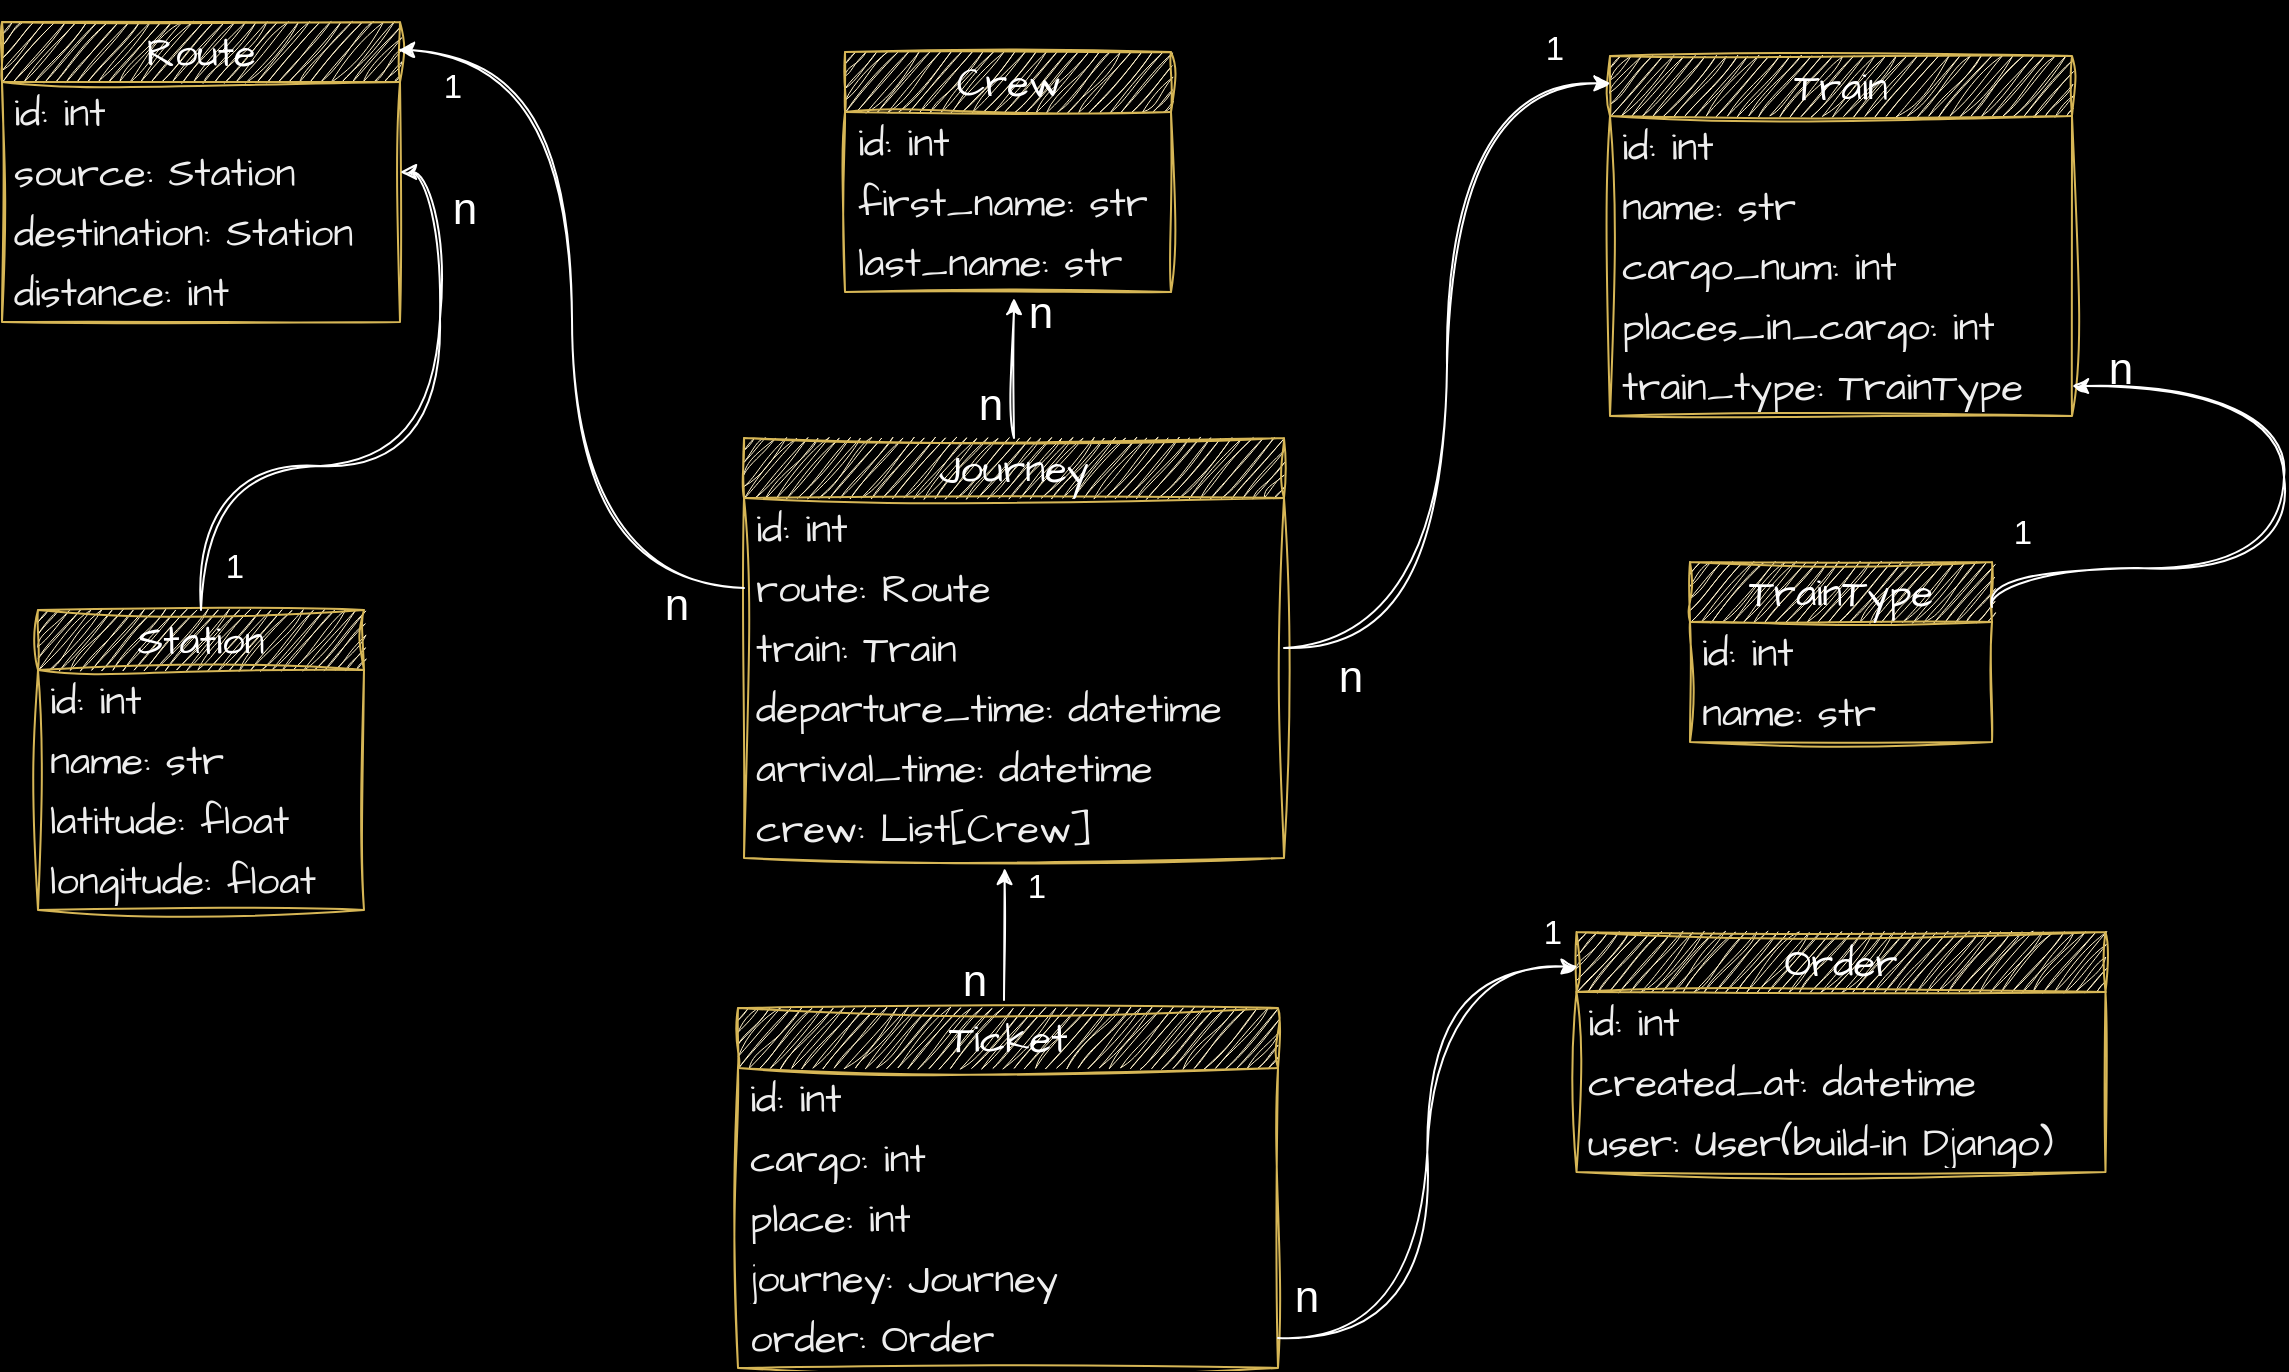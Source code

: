 <mxfile version="22.1.22" type="embed">
  <diagram id="23iRSUPoRavnBvh4doch" name="Page-1">
    <mxGraphModel dx="2022" dy="1147" grid="0" gridSize="10" guides="1" tooltips="1" connect="1" arrows="1" fold="1" page="0" pageScale="1" pageWidth="827" pageHeight="1169" background="#000000" math="0" shadow="0">
      <root>
        <mxCell id="0" />
        <mxCell id="1" parent="0" />
        <mxCell id="3" value="&lt;font color=&quot;#ffffff&quot;&gt;Journey&lt;/font&gt;" style="swimlane;fontStyle=0;childLayout=stackLayout;horizontal=1;startSize=30;horizontalStack=0;resizeParent=1;resizeParentMax=0;resizeLast=0;collapsible=1;marginBottom=0;whiteSpace=wrap;html=1;sketch=1;hachureGap=4;jiggle=2;curveFitting=1;fontFamily=Architects Daughter;fontSource=https%3A%2F%2Ffonts.googleapis.com%2Fcss%3Ffamily%3DArchitects%2BDaughter;fontSize=20;swimlaneFillColor=none;fillColor=#fff2cc;strokeColor=#d6b656;points=[[0,0,0,0,0],[0,0.25,0,0,0],[0,0.5,0,0,0],[0,0.75,0,0,0],[0,1,0,0,0],[0.25,0,0,0,0],[0.25,1,0,0,0],[0.5,0,0,0,0],[0.5,1,0,0,0],[0.75,0,0,0,0],[0.75,1,0,0,0],[1,0,0,0,0],[1,0.25,0,0,0],[1,0.5,0,0,0],[1,0.75,0,0,0],[1,1,0,0,0]];" parent="1" vertex="1">
          <mxGeometry x="190" y="-33" width="270" height="210" as="geometry" />
        </mxCell>
        <mxCell id="5" value="id: int" style="text;strokeColor=none;fillColor=none;align=left;verticalAlign=middle;spacingLeft=4;spacingRight=4;overflow=hidden;points=[[0,0.5],[1,0.5]];portConstraint=eastwest;rotatable=0;whiteSpace=wrap;html=1;fontSize=20;fontFamily=Architects Daughter;fontColor=#EEEEEE;" parent="3" vertex="1">
          <mxGeometry y="30" width="270" height="30" as="geometry" />
        </mxCell>
        <mxCell id="6" value="route: Route" style="text;strokeColor=none;fillColor=none;align=left;verticalAlign=middle;spacingLeft=4;spacingRight=4;overflow=hidden;points=[[0,0.5],[1,0.5]];portConstraint=eastwest;rotatable=0;whiteSpace=wrap;html=1;fontSize=20;fontFamily=Architects Daughter;fontColor=#EEEEEE;" parent="3" vertex="1">
          <mxGeometry y="60" width="270" height="30" as="geometry" />
        </mxCell>
        <mxCell id="7" value="train: Train" style="text;strokeColor=none;fillColor=none;align=left;verticalAlign=middle;spacingLeft=4;spacingRight=4;overflow=hidden;points=[[0,0.5],[1,0.5]];portConstraint=eastwest;rotatable=0;whiteSpace=wrap;html=1;fontSize=20;fontFamily=Architects Daughter;fontColor=#EEEEEE;" parent="3" vertex="1">
          <mxGeometry y="90" width="270" height="30" as="geometry" />
        </mxCell>
        <mxCell id="8" value="departure_time: datetime" style="text;strokeColor=none;fillColor=none;align=left;verticalAlign=middle;spacingLeft=4;spacingRight=4;overflow=hidden;points=[[0,0.5],[1,0.5]];portConstraint=eastwest;rotatable=0;whiteSpace=wrap;html=1;fontSize=20;fontFamily=Architects Daughter;fontColor=#EEEEEE;" parent="3" vertex="1">
          <mxGeometry y="120" width="270" height="30" as="geometry" />
        </mxCell>
        <mxCell id="9" value="arrival_time: datetime" style="text;strokeColor=none;fillColor=none;align=left;verticalAlign=middle;spacingLeft=4;spacingRight=4;overflow=hidden;points=[[0,0.5],[1,0.5]];portConstraint=eastwest;rotatable=0;whiteSpace=wrap;html=1;fontSize=20;fontFamily=Architects Daughter;fontColor=#EEEEEE;" parent="3" vertex="1">
          <mxGeometry y="150" width="270" height="30" as="geometry" />
        </mxCell>
        <mxCell id="10" value="crew: List[Crew]" style="text;strokeColor=none;fillColor=none;align=left;verticalAlign=middle;spacingLeft=4;spacingRight=4;overflow=hidden;points=[[0,0.5],[1,0.5]];portConstraint=eastwest;rotatable=0;whiteSpace=wrap;html=1;fontSize=20;fontFamily=Architects Daughter;fontColor=#EEEEEE;" parent="3" vertex="1">
          <mxGeometry y="180" width="270" height="30" as="geometry" />
        </mxCell>
        <mxCell id="15" value="&lt;font color=&quot;#ffffff&quot;&gt;Station&lt;/font&gt;" style="swimlane;fontStyle=0;childLayout=stackLayout;horizontal=1;startSize=30;horizontalStack=0;resizeParent=1;resizeParentMax=0;resizeLast=0;collapsible=1;marginBottom=0;whiteSpace=wrap;html=1;sketch=1;hachureGap=4;jiggle=2;curveFitting=1;fontFamily=Architects Daughter;fontSource=https%3A%2F%2Ffonts.googleapis.com%2Fcss%3Ffamily%3DArchitects%2BDaughter;fontSize=20;swimlaneFillColor=none;fillColor=#fff2cc;strokeColor=#d6b656;" parent="1" vertex="1">
          <mxGeometry x="-163" y="53" width="163" height="150" as="geometry" />
        </mxCell>
        <mxCell id="16" value="id: int" style="text;strokeColor=none;fillColor=none;align=left;verticalAlign=middle;spacingLeft=4;spacingRight=4;overflow=hidden;points=[[0,0.5],[1,0.5]];portConstraint=eastwest;rotatable=0;whiteSpace=wrap;html=1;fontSize=20;fontFamily=Architects Daughter;fontColor=#EEEEEE;" parent="15" vertex="1">
          <mxGeometry y="30" width="163" height="30" as="geometry" />
        </mxCell>
        <mxCell id="17" value="name: str" style="text;strokeColor=none;fillColor=none;align=left;verticalAlign=middle;spacingLeft=4;spacingRight=4;overflow=hidden;points=[[0,0.5],[1,0.5]];portConstraint=eastwest;rotatable=0;whiteSpace=wrap;html=1;fontSize=20;fontFamily=Architects Daughter;fontColor=#EEEEEE;" parent="15" vertex="1">
          <mxGeometry y="60" width="163" height="30" as="geometry" />
        </mxCell>
        <mxCell id="18" value="latitude: float" style="text;strokeColor=none;fillColor=none;align=left;verticalAlign=middle;spacingLeft=4;spacingRight=4;overflow=hidden;points=[[0,0.5],[1,0.5]];portConstraint=eastwest;rotatable=0;whiteSpace=wrap;html=1;fontSize=20;fontFamily=Architects Daughter;fontColor=#EEEEEE;" parent="15" vertex="1">
          <mxGeometry y="90" width="163" height="30" as="geometry" />
        </mxCell>
        <mxCell id="19" value="longitude: float" style="text;strokeColor=none;fillColor=none;align=left;verticalAlign=middle;spacingLeft=4;spacingRight=4;overflow=hidden;points=[[0,0.5],[1,0.5]];portConstraint=eastwest;rotatable=0;whiteSpace=wrap;html=1;fontSize=20;fontFamily=Architects Daughter;fontColor=#EEEEEE;" parent="15" vertex="1">
          <mxGeometry y="120" width="163" height="30" as="geometry" />
        </mxCell>
        <mxCell id="22" value="&lt;font color=&quot;#ffffff&quot;&gt;Route&lt;/font&gt;" style="swimlane;fontStyle=0;childLayout=stackLayout;horizontal=1;startSize=30;horizontalStack=0;resizeParent=1;resizeParentMax=0;resizeLast=0;collapsible=1;marginBottom=0;whiteSpace=wrap;html=1;sketch=1;hachureGap=4;jiggle=2;curveFitting=1;fontFamily=Architects Daughter;fontSource=https%3A%2F%2Ffonts.googleapis.com%2Fcss%3Ffamily%3DArchitects%2BDaughter;fontSize=20;swimlaneFillColor=none;fillColor=#fff2cc;strokeColor=#d6b656;" parent="1" vertex="1">
          <mxGeometry x="-181" y="-241" width="199" height="150" as="geometry" />
        </mxCell>
        <mxCell id="23" value="id: int" style="text;strokeColor=none;fillColor=none;align=left;verticalAlign=middle;spacingLeft=4;spacingRight=4;overflow=hidden;points=[[0,0.5],[1,0.5]];portConstraint=eastwest;rotatable=0;whiteSpace=wrap;html=1;fontSize=20;fontFamily=Architects Daughter;fontColor=#EEEEEE;" parent="22" vertex="1">
          <mxGeometry y="30" width="199" height="30" as="geometry" />
        </mxCell>
        <mxCell id="24" value="source: Station" style="text;strokeColor=none;fillColor=none;align=left;verticalAlign=middle;spacingLeft=4;spacingRight=4;overflow=hidden;points=[[0,0.5],[1,0.5]];portConstraint=eastwest;rotatable=0;whiteSpace=wrap;html=1;fontSize=20;fontFamily=Architects Daughter;fontColor=#EEEEEE;" parent="22" vertex="1">
          <mxGeometry y="60" width="199" height="30" as="geometry" />
        </mxCell>
        <mxCell id="25" value="destination: Station" style="text;strokeColor=none;fillColor=none;align=left;verticalAlign=middle;spacingLeft=4;spacingRight=4;overflow=hidden;points=[[0,0.5],[1,0.5]];portConstraint=eastwest;rotatable=0;whiteSpace=wrap;html=1;fontSize=20;fontFamily=Architects Daughter;fontColor=#EEEEEE;" parent="22" vertex="1">
          <mxGeometry y="90" width="199" height="30" as="geometry" />
        </mxCell>
        <mxCell id="26" value="distance: int" style="text;strokeColor=none;fillColor=none;align=left;verticalAlign=middle;spacingLeft=4;spacingRight=4;overflow=hidden;points=[[0,0.5],[1,0.5]];portConstraint=eastwest;rotatable=0;whiteSpace=wrap;html=1;fontSize=20;fontFamily=Architects Daughter;fontColor=#EEEEEE;" parent="22" vertex="1">
          <mxGeometry y="120" width="199" height="30" as="geometry" />
        </mxCell>
        <mxCell id="28" value="&lt;font color=&quot;#ffffff&quot;&gt;Crew&lt;/font&gt;" style="swimlane;fontStyle=0;childLayout=stackLayout;horizontal=1;startSize=30;horizontalStack=0;resizeParent=1;resizeParentMax=0;resizeLast=0;collapsible=1;marginBottom=0;whiteSpace=wrap;html=1;sketch=1;hachureGap=4;jiggle=2;curveFitting=1;fontFamily=Architects Daughter;fontSource=https%3A%2F%2Ffonts.googleapis.com%2Fcss%3Ffamily%3DArchitects%2BDaughter;fontSize=20;swimlaneFillColor=none;fillColor=#fff2cc;strokeColor=#d6b656;" parent="1" vertex="1">
          <mxGeometry x="240.5" y="-226" width="163" height="120" as="geometry" />
        </mxCell>
        <mxCell id="29" value="id: int" style="text;strokeColor=none;fillColor=none;align=left;verticalAlign=middle;spacingLeft=4;spacingRight=4;overflow=hidden;points=[[0,0.5],[1,0.5]];portConstraint=eastwest;rotatable=0;whiteSpace=wrap;html=1;fontSize=20;fontFamily=Architects Daughter;fontColor=#EEEEEE;" parent="28" vertex="1">
          <mxGeometry y="30" width="163" height="30" as="geometry" />
        </mxCell>
        <mxCell id="30" value="first_name: str" style="text;strokeColor=none;fillColor=none;align=left;verticalAlign=middle;spacingLeft=4;spacingRight=4;overflow=hidden;points=[[0,0.5],[1,0.5]];portConstraint=eastwest;rotatable=0;whiteSpace=wrap;html=1;fontSize=20;fontFamily=Architects Daughter;fontColor=#EEEEEE;" parent="28" vertex="1">
          <mxGeometry y="60" width="163" height="30" as="geometry" />
        </mxCell>
        <mxCell id="31" value="last_name: str" style="text;strokeColor=none;fillColor=none;align=left;verticalAlign=middle;spacingLeft=4;spacingRight=4;overflow=hidden;points=[[0,0.5],[1,0.5]];portConstraint=eastwest;rotatable=0;whiteSpace=wrap;html=1;fontSize=20;fontFamily=Architects Daughter;fontColor=#EEEEEE;" parent="28" vertex="1">
          <mxGeometry y="90" width="163" height="30" as="geometry" />
        </mxCell>
        <mxCell id="33" value="&lt;font color=&quot;#ffffff&quot;&gt;Train&lt;/font&gt;" style="swimlane;fontStyle=0;childLayout=stackLayout;horizontal=1;startSize=30;horizontalStack=0;resizeParent=1;resizeParentMax=0;resizeLast=0;collapsible=1;marginBottom=0;whiteSpace=wrap;html=1;sketch=1;hachureGap=4;jiggle=2;curveFitting=1;fontFamily=Architects Daughter;fontSource=https%3A%2F%2Ffonts.googleapis.com%2Fcss%3Ffamily%3DArchitects%2BDaughter;fontSize=20;swimlaneFillColor=none;fillColor=#fff2cc;strokeColor=#d6b656;" parent="1" vertex="1">
          <mxGeometry x="623" y="-224" width="231" height="180" as="geometry" />
        </mxCell>
        <mxCell id="34" value="id: int" style="text;strokeColor=none;fillColor=none;align=left;verticalAlign=middle;spacingLeft=4;spacingRight=4;overflow=hidden;points=[[0,0.5],[1,0.5]];portConstraint=eastwest;rotatable=0;whiteSpace=wrap;html=1;fontSize=20;fontFamily=Architects Daughter;fontColor=#EEEEEE;" parent="33" vertex="1">
          <mxGeometry y="30" width="231" height="30" as="geometry" />
        </mxCell>
        <mxCell id="35" value="name: str" style="text;strokeColor=none;fillColor=none;align=left;verticalAlign=middle;spacingLeft=4;spacingRight=4;overflow=hidden;points=[[0,0.5],[1,0.5]];portConstraint=eastwest;rotatable=0;whiteSpace=wrap;html=1;fontSize=20;fontFamily=Architects Daughter;fontColor=#EEEEEE;" parent="33" vertex="1">
          <mxGeometry y="60" width="231" height="30" as="geometry" />
        </mxCell>
        <mxCell id="36" value="cargo_num: int" style="text;strokeColor=none;fillColor=none;align=left;verticalAlign=middle;spacingLeft=4;spacingRight=4;overflow=hidden;points=[[0,0.5],[1,0.5]];portConstraint=eastwest;rotatable=0;whiteSpace=wrap;html=1;fontSize=20;fontFamily=Architects Daughter;fontColor=#EEEEEE;" parent="33" vertex="1">
          <mxGeometry y="90" width="231" height="30" as="geometry" />
        </mxCell>
        <mxCell id="37" value="places_in_cargo: int" style="text;strokeColor=none;fillColor=none;align=left;verticalAlign=middle;spacingLeft=4;spacingRight=4;overflow=hidden;points=[[0,0.5],[1,0.5]];portConstraint=eastwest;rotatable=0;whiteSpace=wrap;html=1;fontSize=20;fontFamily=Architects Daughter;fontColor=#EEEEEE;" parent="33" vertex="1">
          <mxGeometry y="120" width="231" height="30" as="geometry" />
        </mxCell>
        <mxCell id="38" value="train_type: TrainType" style="text;strokeColor=none;fillColor=none;align=left;verticalAlign=middle;spacingLeft=4;spacingRight=4;overflow=hidden;points=[[0,0.5],[1,0.5]];portConstraint=eastwest;rotatable=0;whiteSpace=wrap;html=1;fontSize=20;fontFamily=Architects Daughter;fontColor=#EEEEEE;" parent="33" vertex="1">
          <mxGeometry y="150" width="231" height="30" as="geometry" />
        </mxCell>
        <mxCell id="40" value="&lt;font color=&quot;#ffffff&quot;&gt;TrainType&lt;/font&gt;" style="swimlane;fontStyle=0;childLayout=stackLayout;horizontal=1;startSize=30;horizontalStack=0;resizeParent=1;resizeParentMax=0;resizeLast=0;collapsible=1;marginBottom=0;whiteSpace=wrap;html=1;sketch=1;hachureGap=4;jiggle=2;curveFitting=1;fontFamily=Architects Daughter;fontSource=https%3A%2F%2Ffonts.googleapis.com%2Fcss%3Ffamily%3DArchitects%2BDaughter;fontSize=20;swimlaneFillColor=none;fillColor=#fff2cc;strokeColor=#d6b656;" parent="1" vertex="1">
          <mxGeometry x="663" y="29" width="151" height="90" as="geometry" />
        </mxCell>
        <mxCell id="41" value="id: int" style="text;strokeColor=none;fillColor=none;align=left;verticalAlign=middle;spacingLeft=4;spacingRight=4;overflow=hidden;points=[[0,0.5],[1,0.5]];portConstraint=eastwest;rotatable=0;whiteSpace=wrap;html=1;fontSize=20;fontFamily=Architects Daughter;fontColor=#EEEEEE;" parent="40" vertex="1">
          <mxGeometry y="30" width="151" height="30" as="geometry" />
        </mxCell>
        <mxCell id="42" value="name: str" style="text;strokeColor=none;fillColor=none;align=left;verticalAlign=middle;spacingLeft=4;spacingRight=4;overflow=hidden;points=[[0,0.5],[1,0.5]];portConstraint=eastwest;rotatable=0;whiteSpace=wrap;html=1;fontSize=20;fontFamily=Architects Daughter;fontColor=#EEEEEE;" parent="40" vertex="1">
          <mxGeometry y="60" width="151" height="30" as="geometry" />
        </mxCell>
        <mxCell id="45" value="&lt;font color=&quot;#ffffff&quot;&gt;Ticket&lt;/font&gt;" style="swimlane;fontStyle=0;childLayout=stackLayout;horizontal=1;startSize=30;horizontalStack=0;resizeParent=1;resizeParentMax=0;resizeLast=0;collapsible=1;marginBottom=0;whiteSpace=wrap;html=1;sketch=1;hachureGap=4;jiggle=2;curveFitting=1;fontFamily=Architects Daughter;fontSource=https%3A%2F%2Ffonts.googleapis.com%2Fcss%3Ffamily%3DArchitects%2BDaughter;fontSize=20;swimlaneFillColor=none;fillColor=#fff2cc;strokeColor=#d6b656;" parent="1" vertex="1">
          <mxGeometry x="187" y="252" width="270" height="180" as="geometry" />
        </mxCell>
        <mxCell id="46" value="id: int" style="text;strokeColor=none;fillColor=none;align=left;verticalAlign=middle;spacingLeft=4;spacingRight=4;overflow=hidden;points=[[0,0.5],[1,0.5]];portConstraint=eastwest;rotatable=0;whiteSpace=wrap;html=1;fontSize=20;fontFamily=Architects Daughter;fontColor=#EEEEEE;" parent="45" vertex="1">
          <mxGeometry y="30" width="270" height="30" as="geometry" />
        </mxCell>
        <mxCell id="47" value="cargo: int" style="text;strokeColor=none;fillColor=none;align=left;verticalAlign=middle;spacingLeft=4;spacingRight=4;overflow=hidden;points=[[0,0.5],[1,0.5]];portConstraint=eastwest;rotatable=0;whiteSpace=wrap;html=1;fontSize=20;fontFamily=Architects Daughter;fontColor=#EEEEEE;" parent="45" vertex="1">
          <mxGeometry y="60" width="270" height="30" as="geometry" />
        </mxCell>
        <mxCell id="48" value="place: int" style="text;strokeColor=none;fillColor=none;align=left;verticalAlign=middle;spacingLeft=4;spacingRight=4;overflow=hidden;points=[[0,0.5],[1,0.5]];portConstraint=eastwest;rotatable=0;whiteSpace=wrap;html=1;fontSize=20;fontFamily=Architects Daughter;fontColor=#EEEEEE;" parent="45" vertex="1">
          <mxGeometry y="90" width="270" height="30" as="geometry" />
        </mxCell>
        <mxCell id="49" value="journey: Journey" style="text;strokeColor=none;fillColor=none;align=left;verticalAlign=middle;spacingLeft=4;spacingRight=4;overflow=hidden;points=[[0,0.5],[1,0.5]];portConstraint=eastwest;rotatable=0;whiteSpace=wrap;html=1;fontSize=20;fontFamily=Architects Daughter;fontColor=#EEEEEE;" parent="45" vertex="1">
          <mxGeometry y="120" width="270" height="30" as="geometry" />
        </mxCell>
        <mxCell id="50" value="order: Order" style="text;strokeColor=none;fillColor=none;align=left;verticalAlign=middle;spacingLeft=4;spacingRight=4;overflow=hidden;points=[[0,0.5],[1,0.5]];portConstraint=eastwest;rotatable=0;whiteSpace=wrap;html=1;fontSize=20;fontFamily=Architects Daughter;fontColor=#EEEEEE;" parent="45" vertex="1">
          <mxGeometry y="150" width="270" height="30" as="geometry" />
        </mxCell>
        <mxCell id="52" value="&lt;font color=&quot;#ffffff&quot;&gt;Order&lt;/font&gt;" style="swimlane;fontStyle=0;childLayout=stackLayout;horizontal=1;startSize=30;horizontalStack=0;resizeParent=1;resizeParentMax=0;resizeLast=0;collapsible=1;marginBottom=0;whiteSpace=wrap;html=1;sketch=1;hachureGap=4;jiggle=2;curveFitting=1;fontFamily=Architects Daughter;fontSource=https%3A%2F%2Ffonts.googleapis.com%2Fcss%3Ffamily%3DArchitects%2BDaughter;fontSize=20;swimlaneFillColor=none;fillColor=#fff2cc;strokeColor=#d6b656;" parent="1" vertex="1">
          <mxGeometry x="606.25" y="214" width="264.5" height="120" as="geometry" />
        </mxCell>
        <mxCell id="53" value="id: int" style="text;strokeColor=none;fillColor=none;align=left;verticalAlign=middle;spacingLeft=4;spacingRight=4;overflow=hidden;points=[[0,0.5],[1,0.5]];portConstraint=eastwest;rotatable=0;whiteSpace=wrap;html=1;fontSize=20;fontFamily=Architects Daughter;fontColor=#EEEEEE;" parent="52" vertex="1">
          <mxGeometry y="30" width="264.5" height="30" as="geometry" />
        </mxCell>
        <mxCell id="54" value="created_at: datetime" style="text;strokeColor=none;fillColor=none;align=left;verticalAlign=middle;spacingLeft=4;spacingRight=4;overflow=hidden;points=[[0,0.5],[1,0.5]];portConstraint=eastwest;rotatable=0;whiteSpace=wrap;html=1;fontSize=20;fontFamily=Architects Daughter;fontColor=#EEEEEE;" parent="52" vertex="1">
          <mxGeometry y="60" width="264.5" height="30" as="geometry" />
        </mxCell>
        <mxCell id="55" value="user: User(build-in Django)" style="text;strokeColor=none;fillColor=none;align=left;verticalAlign=middle;spacingLeft=4;spacingRight=4;overflow=hidden;points=[[0,0.5],[1,0.5]];portConstraint=eastwest;rotatable=0;whiteSpace=wrap;html=1;fontSize=20;fontFamily=Architects Daughter;fontColor=#EEEEEE;" parent="52" vertex="1">
          <mxGeometry y="90" width="264.5" height="30" as="geometry" />
        </mxCell>
        <mxCell id="58" style="edgeStyle=orthogonalEdgeStyle;rounded=0;orthogonalLoop=1;jettySize=auto;html=1;exitX=0;exitY=0.5;exitDx=0;exitDy=0;entryX=0.995;entryY=0.093;entryDx=0;entryDy=0;entryPerimeter=0;strokeColor=#FFFFFF;curved=1;sketch=1;curveFitting=1;jiggle=2;snapToPoint=0;fixDash=0;metaEdit=0;backgroundOutline=0;sourcePortConstraint=north;targetPortConstraint=east;" parent="1" source="6" target="22" edge="1">
          <mxGeometry relative="1" as="geometry" />
        </mxCell>
        <mxCell id="62" value="&lt;h1&gt;&lt;span style=&quot;font-weight: normal;&quot;&gt;n&lt;/span&gt;&lt;/h1&gt;" style="edgeLabel;html=1;align=center;verticalAlign=middle;resizable=0;points=[];labelBackgroundColor=none;labelBorderColor=none;fontColor=#FFFFFF;fontStyle=0" parent="58" vertex="1" connectable="0">
          <mxGeometry relative="1" as="geometry">
            <mxPoint x="52" y="144" as="offset" />
          </mxGeometry>
        </mxCell>
        <mxCell id="64" value="&lt;h2&gt;&lt;span style=&quot;font-weight: normal;&quot;&gt;1&lt;/span&gt;&lt;/h2&gt;" style="edgeLabel;html=1;align=center;verticalAlign=middle;resizable=0;points=[];labelBackgroundColor=none;fontColor=#FFFFFF;" parent="58" vertex="1" connectable="0">
          <mxGeometry x="0.728" y="23" relative="1" as="geometry">
            <mxPoint x="-33" y="-5" as="offset" />
          </mxGeometry>
        </mxCell>
        <mxCell id="65" style="edgeStyle=orthogonalEdgeStyle;rounded=0;orthogonalLoop=1;jettySize=auto;html=1;exitX=0.5;exitY=0;exitDx=0;exitDy=0;strokeColor=#FFFFFF;sketch=1;curveFitting=1;jiggle=2;snapToPoint=0;fixDash=0;metaEdit=0;backgroundOutline=0;sourcePortConstraint=north;targetPortConstraint=east;curved=1;" parent="1" source="15" target="22" edge="1">
          <mxGeometry relative="1" as="geometry">
            <mxPoint x="-113" y="35" as="sourcePoint" />
            <mxPoint x="-286" y="-234" as="targetPoint" />
            <Array as="points">
              <mxPoint x="-81" y="-19" />
              <mxPoint x="38" y="-19" />
              <mxPoint x="38" y="-166" />
            </Array>
          </mxGeometry>
        </mxCell>
        <mxCell id="66" value="&lt;h1&gt;&lt;span style=&quot;font-weight: normal;&quot;&gt;n&lt;/span&gt;&lt;/h1&gt;" style="edgeLabel;html=1;align=center;verticalAlign=middle;resizable=0;points=[];labelBackgroundColor=none;labelBorderColor=none;fontColor=#FFFFFF;fontStyle=0" parent="65" vertex="1" connectable="0">
          <mxGeometry relative="1" as="geometry">
            <mxPoint x="24" y="-128" as="offset" />
          </mxGeometry>
        </mxCell>
        <mxCell id="67" value="&lt;h2&gt;&lt;span style=&quot;font-weight: normal;&quot;&gt;1&lt;/span&gt;&lt;/h2&gt;" style="edgeLabel;html=1;align=center;verticalAlign=middle;resizable=0;points=[];labelBackgroundColor=none;fontColor=#FFFFFF;" parent="65" vertex="1" connectable="0">
          <mxGeometry x="0.728" y="23" relative="1" as="geometry">
            <mxPoint x="-80" y="168" as="offset" />
          </mxGeometry>
        </mxCell>
        <mxCell id="68" style="edgeStyle=none;rounded=0;orthogonalLoop=1;jettySize=auto;html=1;exitX=0.5;exitY=0;exitDx=0;exitDy=0;exitPerimeter=0;strokeColor=#FFFFFF;sketch=1;curveFitting=1;jiggle=2;" parent="1" source="3" edge="1">
          <mxGeometry relative="1" as="geometry">
            <mxPoint x="325" y="-103" as="targetPoint" />
          </mxGeometry>
        </mxCell>
        <mxCell id="70" value="&lt;h1&gt;&lt;font style=&quot;font-weight: normal;&quot; face=&quot;Helvetica&quot;&gt;n&lt;/font&gt;&lt;/h1&gt;" style="edgeLabel;html=1;align=center;verticalAlign=middle;resizable=0;points=[];labelBackgroundColor=none;fontColor=#FFFFFF;" parent="68" vertex="1" connectable="0">
          <mxGeometry x="-0.111" y="2" relative="1" as="geometry">
            <mxPoint x="-10" y="15" as="offset" />
          </mxGeometry>
        </mxCell>
        <mxCell id="73" value="&lt;h1&gt;&lt;font style=&quot;font-weight: normal;&quot; face=&quot;Helvetica&quot;&gt;n&lt;/font&gt;&lt;/h1&gt;" style="edgeLabel;html=1;align=center;verticalAlign=middle;resizable=0;points=[];labelBackgroundColor=none;fontColor=#FFFFFF;" parent="1" vertex="1" connectable="0">
          <mxGeometry x="325.001" y="-59.003" as="geometry">
            <mxPoint x="13" y="-36" as="offset" />
          </mxGeometry>
        </mxCell>
        <mxCell id="74" style="edgeStyle=orthogonalEdgeStyle;rounded=0;orthogonalLoop=1;jettySize=auto;html=1;entryX=0.001;entryY=0.076;entryDx=0;entryDy=0;entryPerimeter=0;strokeColor=#FFFFFF;curved=1;sketch=1;curveFitting=1;jiggle=2;snapToPoint=0;fixDash=0;metaEdit=0;backgroundOutline=0;sourcePortConstraint=north;targetPortConstraint=east;" parent="1" source="7" target="33" edge="1">
          <mxGeometry relative="1" as="geometry">
            <mxPoint x="533" y="74" as="sourcePoint" />
            <mxPoint x="360" y="-195" as="targetPoint" />
          </mxGeometry>
        </mxCell>
        <mxCell id="75" value="&lt;h1&gt;&lt;span style=&quot;font-weight: normal;&quot;&gt;n&lt;/span&gt;&lt;/h1&gt;" style="edgeLabel;html=1;align=center;verticalAlign=middle;resizable=0;points=[];labelBackgroundColor=none;labelBorderColor=none;fontColor=#FFFFFF;fontStyle=0" parent="74" vertex="1" connectable="0">
          <mxGeometry relative="1" as="geometry">
            <mxPoint x="-49" y="156" as="offset" />
          </mxGeometry>
        </mxCell>
        <mxCell id="76" value="&lt;h2&gt;&lt;span style=&quot;font-weight: normal;&quot;&gt;1&lt;/span&gt;&lt;/h2&gt;" style="edgeLabel;html=1;align=center;verticalAlign=middle;resizable=0;points=[];labelBackgroundColor=none;fontColor=#FFFFFF;" parent="74" vertex="1" connectable="0">
          <mxGeometry x="0.728" y="23" relative="1" as="geometry">
            <mxPoint x="32" y="5" as="offset" />
          </mxGeometry>
        </mxCell>
        <mxCell id="77" style="edgeStyle=orthogonalEdgeStyle;rounded=0;orthogonalLoop=1;jettySize=auto;html=1;strokeColor=#FFFFFF;sketch=1;curveFitting=1;jiggle=2;snapToPoint=0;fixDash=0;metaEdit=0;backgroundOutline=0;sourcePortConstraint=north;targetPortConstraint=east;curved=1;exitX=1;exitY=0.25;exitDx=0;exitDy=0;entryX=1;entryY=0.5;entryDx=0;entryDy=0;" parent="1" source="40" target="38" edge="1">
          <mxGeometry relative="1" as="geometry">
            <mxPoint x="826" y="33.5" as="sourcePoint" />
            <mxPoint x="893" y="-160" as="targetPoint" />
            <Array as="points">
              <mxPoint x="960" y="32" />
              <mxPoint x="960" y="-59" />
            </Array>
          </mxGeometry>
        </mxCell>
        <mxCell id="78" value="&lt;h1&gt;&lt;span style=&quot;font-weight: normal;&quot;&gt;n&lt;/span&gt;&lt;/h1&gt;" style="edgeLabel;html=1;align=center;verticalAlign=middle;resizable=0;points=[];labelBackgroundColor=none;labelBorderColor=none;fontColor=#FFFFFF;fontStyle=0" parent="77" vertex="1" connectable="0">
          <mxGeometry relative="1" as="geometry">
            <mxPoint x="-82" y="-83" as="offset" />
          </mxGeometry>
        </mxCell>
        <mxCell id="79" value="&lt;h2&gt;&lt;span style=&quot;font-weight: normal;&quot;&gt;1&lt;/span&gt;&lt;/h2&gt;" style="edgeLabel;html=1;align=center;verticalAlign=middle;resizable=0;points=[];labelBackgroundColor=none;fontColor=#FFFFFF;" parent="77" vertex="1" connectable="0">
          <mxGeometry x="0.728" y="23" relative="1" as="geometry">
            <mxPoint x="-75" y="50" as="offset" />
          </mxGeometry>
        </mxCell>
        <mxCell id="81" style="edgeStyle=none;rounded=0;orthogonalLoop=1;jettySize=auto;html=1;strokeColor=#FFFFFF;sketch=1;curveFitting=1;jiggle=2;" parent="1" edge="1">
          <mxGeometry relative="1" as="geometry">
            <mxPoint x="320.33" y="182" as="targetPoint" />
            <mxPoint x="320" y="248" as="sourcePoint" />
          </mxGeometry>
        </mxCell>
        <mxCell id="82" value="&lt;h1&gt;&lt;font style=&quot;font-weight: normal;&quot; face=&quot;Helvetica&quot;&gt;n&lt;/font&gt;&lt;/h1&gt;" style="edgeLabel;html=1;align=center;verticalAlign=middle;resizable=0;points=[];labelBackgroundColor=none;fontColor=#FFFFFF;" parent="81" vertex="1" connectable="0">
          <mxGeometry x="-0.111" y="2" relative="1" as="geometry">
            <mxPoint x="-13" y="20" as="offset" />
          </mxGeometry>
        </mxCell>
        <mxCell id="83" value="&lt;h2&gt;&lt;span style=&quot;font-weight: normal;&quot;&gt;1&lt;/span&gt;&lt;/h2&gt;" style="edgeLabel;html=1;align=center;verticalAlign=middle;resizable=0;points=[];labelBackgroundColor=none;fontColor=#FFFFFF;" parent="1" vertex="1" connectable="0">
          <mxGeometry x="56.0" y="-193.995" as="geometry">
            <mxPoint x="280" y="385" as="offset" />
          </mxGeometry>
        </mxCell>
        <mxCell id="84" style="edgeStyle=orthogonalEdgeStyle;rounded=0;orthogonalLoop=1;jettySize=auto;html=1;entryX=0.002;entryY=0.144;entryDx=0;entryDy=0;entryPerimeter=0;strokeColor=#FFFFFF;curved=1;sketch=1;curveFitting=1;jiggle=2;snapToPoint=0;fixDash=0;metaEdit=0;backgroundOutline=0;sourcePortConstraint=north;targetPortConstraint=east;exitX=1;exitY=0.5;exitDx=0;exitDy=0;" parent="1" source="50" target="52" edge="1">
          <mxGeometry relative="1" as="geometry">
            <mxPoint x="395" y="345" as="sourcePoint" />
            <mxPoint x="558" y="63" as="targetPoint" />
          </mxGeometry>
        </mxCell>
        <mxCell id="85" value="&lt;h1&gt;&lt;span style=&quot;font-weight: normal;&quot;&gt;n&lt;/span&gt;&lt;/h1&gt;" style="edgeLabel;html=1;align=center;verticalAlign=middle;resizable=0;points=[];labelBackgroundColor=none;labelBorderColor=none;fontColor=#FFFFFF;fontStyle=0" parent="84" vertex="1" connectable="0">
          <mxGeometry relative="1" as="geometry">
            <mxPoint x="-61" y="73" as="offset" />
          </mxGeometry>
        </mxCell>
        <mxCell id="86" value="&lt;h2&gt;&lt;span style=&quot;font-weight: normal;&quot;&gt;1&lt;/span&gt;&lt;/h2&gt;" style="edgeLabel;html=1;align=center;verticalAlign=middle;resizable=0;points=[];labelBackgroundColor=none;fontColor=#FFFFFF;" parent="84" vertex="1" connectable="0">
          <mxGeometry x="0.728" y="23" relative="1" as="geometry">
            <mxPoint x="32" y="5" as="offset" />
          </mxGeometry>
        </mxCell>
      </root>
    </mxGraphModel>
  </diagram>
</mxfile>
